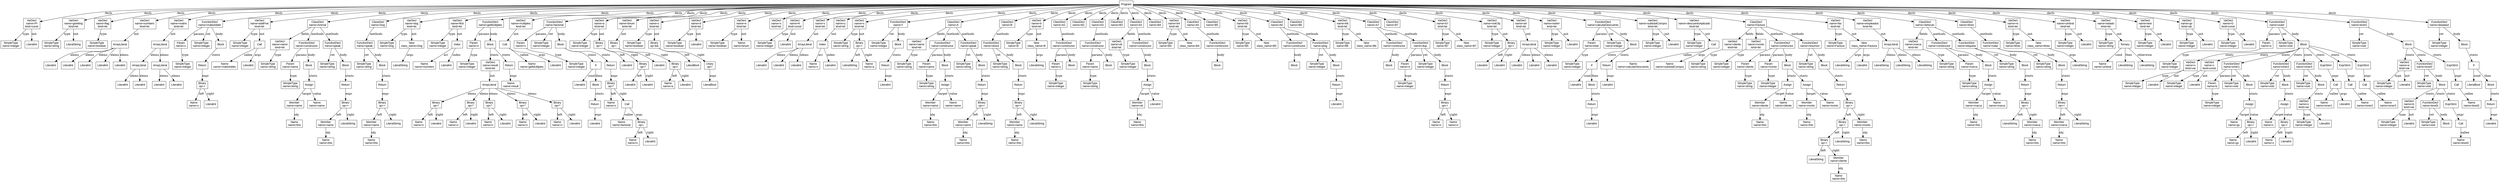 digraph AST {
  node [shape=box, fontname="Arial"];
  n0 [label="Program"];
  n1 [label="VarDecl\nname=PI\nkind=const"];
  n2 [label="SimpleType\nname=integer"];
  n1 -> n2 [label="type"];
  n3 [label="LiteralInt"];
  n1 -> n3 [label="init"];
  n0 -> n1 [label="decls"];
  n4 [label="VarDecl\nname=greeting\nkind=let"];
  n5 [label="SimpleType\nname=string"];
  n4 -> n5 [label="type"];
  n6 [label="LiteralString"];
  n4 -> n6 [label="init"];
  n0 -> n4 [label="decls"];
  n7 [label="VarDecl\nname=flag\nkind=let"];
  n8 [label="SimpleType\nname=boolean"];
  n7 -> n8 [label="type"];
  n0 -> n7 [label="decls"];
  n9 [label="VarDecl\nname=numbers\nkind=let"];
  n10 [label="ArrayLiteral"];
  n11 [label="LiteralInt"];
  n10 -> n11 [label="elems"];
  n12 [label="LiteralInt"];
  n10 -> n12 [label="elems"];
  n13 [label="LiteralInt"];
  n10 -> n13 [label="elems"];
  n14 [label="LiteralInt"];
  n10 -> n14 [label="elems"];
  n15 [label="LiteralInt"];
  n10 -> n15 [label="elems"];
  n9 -> n10 [label="init"];
  n0 -> n9 [label="decls"];
  n16 [label="VarDecl\nname=matrix\nkind=let"];
  n17 [label="ArrayLiteral"];
  n18 [label="ArrayLiteral"];
  n19 [label="LiteralInt"];
  n18 -> n19 [label="elems"];
  n20 [label="LiteralInt"];
  n18 -> n20 [label="elems"];
  n17 -> n18 [label="elems"];
  n21 [label="ArrayLiteral"];
  n22 [label="LiteralInt"];
  n21 -> n22 [label="elems"];
  n23 [label="LiteralInt"];
  n21 -> n23 [label="elems"];
  n17 -> n21 [label="elems"];
  n16 -> n17 [label="init"];
  n0 -> n16 [label="decls"];
  n24 [label="FunctionDecl\nname=makeAdder"];
  n25 [label="Param\nname=x"];
  n26 [label="SimpleType\nname=integer"];
  n25 -> n26 [label="type"];
  n24 -> n25 [label="params"];
  n27 [label="SimpleType\nname=integer"];
  n24 -> n27 [label="ret"];
  n28 [label="Block"];
  n29 [label="Return"];
  n30 [label="Binary\nop=+"];
  n31 [label="Name\nname=x"];
  n30 -> n31 [label="left"];
  n32 [label="LiteralInt"];
  n30 -> n32 [label="right"];
  n29 -> n30 [label="expr"];
  n28 -> n29 [label="stmts"];
  n24 -> n28 [label="body"];
  n0 -> n24 [label="decls"];
  n33 [label="VarDecl\nname=addFive\nkind=let"];
  n34 [label="SimpleType\nname=integer"];
  n33 -> n34 [label="type"];
  n35 [label="Call"];
  n36 [label="Name\nname=makeAdder"];
  n35 -> n36 [label="callee"];
  n37 [label="LiteralInt"];
  n35 -> n37 [label="args"];
  n33 -> n35 [label="init"];
  n0 -> n33 [label="decls"];
  n38 [label="ClassDecl\nname=Animal"];
  n39 [label="VarDecl\nname=name\nkind=let"];
  n40 [label="SimpleType\nname=string"];
  n39 -> n40 [label="type"];
  n38 -> n39 [label="fields"];
  n41 [label="FunctionDecl\nname=constructor"];
  n42 [label="Param\nname=name"];
  n43 [label="SimpleType\nname=string"];
  n42 -> n43 [label="type"];
  n41 -> n42 [label="params"];
  n44 [label="Block"];
  n45 [label="Assign"];
  n46 [label="Member\nname=name"];
  n47 [label="Name\nname=this"];
  n46 -> n47 [label="obj"];
  n45 -> n46 [label="target"];
  n48 [label="Name\nname=name"];
  n45 -> n48 [label="value"];
  n44 -> n45 [label="stmts"];
  n41 -> n44 [label="body"];
  n38 -> n41 [label="methods"];
  n49 [label="FunctionDecl\nname=speak"];
  n50 [label="SimpleType\nname=string"];
  n49 -> n50 [label="ret"];
  n51 [label="Block"];
  n52 [label="Return"];
  n53 [label="Binary\nop=+"];
  n54 [label="Member\nname=name"];
  n55 [label="Name\nname=this"];
  n54 -> n55 [label="obj"];
  n53 -> n54 [label="left"];
  n56 [label="LiteralString"];
  n53 -> n56 [label="right"];
  n52 -> n53 [label="expr"];
  n51 -> n52 [label="stmts"];
  n49 -> n51 [label="body"];
  n38 -> n49 [label="methods"];
  n0 -> n38 [label="decls"];
  n57 [label="ClassDecl\nname=Dog"];
  n58 [label="FunctionDecl\nname=speak"];
  n59 [label="SimpleType\nname=string"];
  n58 -> n59 [label="ret"];
  n60 [label="Block"];
  n61 [label="Return"];
  n62 [label="Binary\nop=+"];
  n63 [label="Member\nname=name"];
  n64 [label="Name\nname=this"];
  n63 -> n64 [label="obj"];
  n62 -> n63 [label="left"];
  n65 [label="LiteralString"];
  n62 -> n65 [label="right"];
  n61 -> n62 [label="expr"];
  n60 -> n61 [label="stmts"];
  n58 -> n60 [label="body"];
  n57 -> n58 [label="methods"];
  n0 -> n57 [label="decls"];
  n66 [label="VarDecl\nname=dog\nkind=let"];
  n67 [label="SimpleType\nname=Dog"];
  n66 -> n67 [label="type"];
  n68 [label="New\nclass_name=Dog"];
  n69 [label="LiteralString"];
  n68 -> n69 [label="args"];
  n66 -> n68 [label="init"];
  n0 -> n66 [label="decls"];
  n70 [label="VarDecl\nname=first\nkind=let"];
  n71 [label="SimpleType\nname=integer"];
  n70 -> n71 [label="type"];
  n72 [label="Index"];
  n73 [label="Name\nname=numbers"];
  n72 -> n73 [label="arr"];
  n74 [label="LiteralInt"];
  n72 -> n74 [label="index"];
  n70 -> n72 [label="init"];
  n0 -> n70 [label="decls"];
  n75 [label="FunctionDecl\nname=getMultiples"];
  n76 [label="Param\nname=n"];
  n77 [label="SimpleType\nname=integer"];
  n76 -> n77 [label="type"];
  n75 -> n76 [label="params"];
  n78 [label="Block"];
  n79 [label="VarDecl\nname=result\nkind=let"];
  n80 [label="ArrayLiteral"];
  n81 [label="Binary\nop=*"];
  n82 [label="Name\nname=n"];
  n81 -> n82 [label="left"];
  n83 [label="LiteralInt"];
  n81 -> n83 [label="right"];
  n80 -> n81 [label="elems"];
  n84 [label="Binary\nop=*"];
  n85 [label="Name\nname=n"];
  n84 -> n85 [label="left"];
  n86 [label="LiteralInt"];
  n84 -> n86 [label="right"];
  n80 -> n84 [label="elems"];
  n87 [label="Binary\nop=*"];
  n88 [label="Name\nname=n"];
  n87 -> n88 [label="left"];
  n89 [label="LiteralInt"];
  n87 -> n89 [label="right"];
  n80 -> n87 [label="elems"];
  n90 [label="Binary\nop=*"];
  n91 [label="Name\nname=n"];
  n90 -> n91 [label="left"];
  n92 [label="LiteralInt"];
  n90 -> n92 [label="right"];
  n80 -> n90 [label="elems"];
  n93 [label="Binary\nop=*"];
  n94 [label="Name\nname=n"];
  n93 -> n94 [label="left"];
  n95 [label="LiteralInt"];
  n93 -> n95 [label="right"];
  n80 -> n93 [label="elems"];
  n79 -> n80 [label="init"];
  n78 -> n79 [label="stmts"];
  n96 [label="Return"];
  n97 [label="Name\nname=result"];
  n96 -> n97 [label="expr"];
  n78 -> n96 [label="stmts"];
  n75 -> n78 [label="body"];
  n0 -> n75 [label="decls"];
  n98 [label="VarDecl\nname=multiples\nkind=let"];
  n99 [label="Call"];
  n100 [label="Name\nname=getMultiples"];
  n99 -> n100 [label="callee"];
  n101 [label="LiteralInt"];
  n99 -> n101 [label="args"];
  n98 -> n99 [label="init"];
  n0 -> n98 [label="decls"];
  n102 [label="FunctionDecl\nname=factorial"];
  n103 [label="Param\nname=n"];
  n104 [label="SimpleType\nname=integer"];
  n103 -> n104 [label="type"];
  n102 -> n103 [label="params"];
  n105 [label="SimpleType\nname=integer"];
  n102 -> n105 [label="ret"];
  n106 [label="Block"];
  n107 [label="If"];
  n108 [label="LiteralInt"];
  n107 -> n108 [label="cond"];
  n109 [label="Block"];
  n110 [label="Return"];
  n111 [label="LiteralInt"];
  n110 -> n111 [label="expr"];
  n109 -> n110 [label="stmts"];
  n107 -> n109 [label="then"];
  n106 -> n107 [label="stmts"];
  n112 [label="Return"];
  n113 [label="Binary\nop=*"];
  n114 [label="Name\nname=n"];
  n113 -> n114 [label="left"];
  n115 [label="Call"];
  n116 [label="Name\nname=factorial"];
  n115 -> n116 [label="callee"];
  n117 [label="Binary\nop=-"];
  n118 [label="Name\nname=n"];
  n117 -> n118 [label="left"];
  n119 [label="LiteralInt"];
  n117 -> n119 [label="right"];
  n115 -> n117 [label="args"];
  n113 -> n115 [label="right"];
  n112 -> n113 [label="expr"];
  n106 -> n112 [label="stmts"];
  n102 -> n106 [label="body"];
  n0 -> n102 [label="decls"];
  n120 [label="VarDecl\nname=a\nkind=let"];
  n121 [label="SimpleType\nname=integer"];
  n120 -> n121 [label="type"];
  n122 [label="Binary\nop=+"];
  n123 [label="LiteralInt"];
  n122 -> n123 [label="left"];
  n124 [label="Binary\nop=*"];
  n125 [label="LiteralInt"];
  n124 -> n125 [label="left"];
  n126 [label="LiteralInt"];
  n124 -> n126 [label="right"];
  n122 -> n124 [label="right"];
  n120 -> n122 [label="init"];
  n0 -> n120 [label="decls"];
  n127 [label="VarDecl\nname=bnum\nkind=let"];
  n128 [label="Binary\nop=-"];
  n129 [label="LiteralInt"];
  n128 -> n129 [label="left"];
  n130 [label="Binary\nop=/"];
  n131 [label="Name\nname=a"];
  n130 -> n131 [label="left"];
  n132 [label="LiteralInt"];
  n130 -> n132 [label="right"];
  n128 -> n130 [label="right"];
  n127 -> n128 [label="init"];
  n0 -> n127 [label="decls"];
  n133 [label="VarDecl\nname=c\nkind=let"];
  n134 [label="SimpleType\nname=boolean"];
  n133 -> n134 [label="type"];
  n135 [label="Binary\nop=&&"];
  n136 [label="LiteralBool"];
  n135 -> n136 [label="left"];
  n137 [label="Unary\nop=!"];
  n138 [label="LiteralBool"];
  n137 -> n138 [label="expr"];
  n135 -> n137 [label="right"];
  n133 -> n135 [label="init"];
  n0 -> n133 [label="decls"];
  n139 [label="VarDecl\nname=d\nkind=let"];
  n140 [label="SimpleType\nname=boolean"];
  n139 -> n140 [label="type"];
  n141 [label="LiteralInt"];
  n139 -> n141 [label="init"];
  n0 -> n139 [label="decls"];
  n142 [label="VarDecl\nname=e\nkind=let"];
  n143 [label="SimpleType\nname=boolean"];
  n142 -> n143 [label="type"];
  n144 [label="Name\nname=bnum"];
  n142 -> n144 [label="init"];
  n0 -> n142 [label="decls"];
  n145 [label="VarDecl\nname=x\nkind=let"];
  n0 -> n145 [label="decls"];
  n146 [label="VarDecl\nname=K\nkind=const"];
  n147 [label="SimpleType\nname=integer"];
  n146 -> n147 [label="type"];
  n148 [label="LiteralInt"];
  n146 -> n148 [label="init"];
  n0 -> n146 [label="decls"];
  n149 [label="VarDecl\nname=v\nkind=let"];
  n150 [label="ArrayLiteral"];
  n151 [label="LiteralInt"];
  n150 -> n151 [label="elems"];
  n152 [label="LiteralInt"];
  n150 -> n152 [label="elems"];
  n153 [label="LiteralInt"];
  n150 -> n153 [label="elems"];
  n149 -> n150 [label="init"];
  n0 -> n149 [label="decls"];
  n154 [label="VarDecl\nname=y\nkind=let"];
  n155 [label="Index"];
  n156 [label="Name\nname=v"];
  n155 -> n156 [label="arr"];
  n157 [label="LiteralInt"];
  n155 -> n157 [label="index"];
  n154 -> n155 [label="init"];
  n0 -> n154 [label="decls"];
  n158 [label="VarDecl\nname=s\nkind=let"];
  n159 [label="SimpleType\nname=string"];
  n158 -> n159 [label="type"];
  n160 [label="Binary\nop=+"];
  n161 [label="LiteralString"];
  n160 -> n161 [label="left"];
  n162 [label="Name\nname=a"];
  n160 -> n162 [label="right"];
  n158 -> n160 [label="init"];
  n0 -> n158 [label="decls"];
  n163 [label="FunctionDecl\nname=f"];
  n164 [label="SimpleType\nname=integer"];
  n163 -> n164 [label="ret"];
  n165 [label="Block"];
  n166 [label="Return"];
  n167 [label="LiteralInt"];
  n166 -> n167 [label="expr"];
  n165 -> n166 [label="stmts"];
  n163 -> n165 [label="body"];
  n0 -> n163 [label="decls"];
  n168 [label="ClassDecl\nname=A"];
  n169 [label="VarDecl\nname=name\nkind=let"];
  n170 [label="SimpleType\nname=string"];
  n169 -> n170 [label="type"];
  n168 -> n169 [label="fields"];
  n171 [label="FunctionDecl\nname=constructor"];
  n172 [label="Param\nname=name"];
  n173 [label="SimpleType\nname=string"];
  n172 -> n173 [label="type"];
  n171 -> n172 [label="params"];
  n174 [label="Block"];
  n175 [label="Assign"];
  n176 [label="Member\nname=name"];
  n177 [label="Name\nname=this"];
  n176 -> n177 [label="obj"];
  n175 -> n176 [label="target"];
  n178 [label="Name\nname=name"];
  n175 -> n178 [label="value"];
  n174 -> n175 [label="stmts"];
  n171 -> n174 [label="body"];
  n168 -> n171 [label="methods"];
  n179 [label="FunctionDecl\nname=speak"];
  n180 [label="SimpleType\nname=string"];
  n179 -> n180 [label="ret"];
  n181 [label="Block"];
  n182 [label="Return"];
  n183 [label="Binary\nop=+"];
  n184 [label="Member\nname=name"];
  n185 [label="Name\nname=this"];
  n184 -> n185 [label="obj"];
  n183 -> n184 [label="left"];
  n186 [label="LiteralString"];
  n183 -> n186 [label="right"];
  n182 -> n183 [label="expr"];
  n181 -> n182 [label="stmts"];
  n179 -> n181 [label="body"];
  n168 -> n179 [label="methods"];
  n0 -> n168 [label="decls"];
  n187 [label="ClassDecl\nname=B"];
  n188 [label="FunctionDecl\nname=shout"];
  n189 [label="SimpleType\nname=string"];
  n188 -> n189 [label="ret"];
  n190 [label="Block"];
  n191 [label="Return"];
  n192 [label="Binary\nop=+"];
  n193 [label="Member\nname=name"];
  n194 [label="Name\nname=this"];
  n193 -> n194 [label="obj"];
  n192 -> n193 [label="left"];
  n195 [label="LiteralString"];
  n192 -> n195 [label="right"];
  n191 -> n192 [label="expr"];
  n190 -> n191 [label="stmts"];
  n188 -> n190 [label="body"];
  n187 -> n188 [label="methods"];
  n0 -> n187 [label="decls"];
  n196 [label="VarDecl\nname=b\nkind=let"];
  n197 [label="SimpleType\nname=B"];
  n196 -> n197 [label="type"];
  n198 [label="New\nclass_name=B"];
  n199 [label="LiteralString"];
  n198 -> n199 [label="args"];
  n196 -> n198 [label="init"];
  n0 -> n196 [label="decls"];
  n200 [label="ClassDecl\nname=A2"];
  n201 [label="FunctionDecl\nname=constructor"];
  n202 [label="Param\nname=x"];
  n203 [label="SimpleType\nname=integer"];
  n202 -> n203 [label="type"];
  n201 -> n202 [label="params"];
  n204 [label="Block"];
  n201 -> n204 [label="body"];
  n200 -> n201 [label="methods"];
  n0 -> n200 [label="decls"];
  n205 [label="ClassDecl\nname=B2"];
  n0 -> n205 [label="decls"];
  n206 [label="ClassDecl\nname=A3"];
  n207 [label="FunctionDecl\nname=constructor"];
  n208 [label="Param\nname=name"];
  n209 [label="SimpleType\nname=string"];
  n208 -> n209 [label="type"];
  n207 -> n208 [label="params"];
  n210 [label="Block"];
  n207 -> n210 [label="body"];
  n206 -> n207 [label="methods"];
  n0 -> n206 [label="decls"];
  n211 [label="ClassDecl\nname=B3"];
  n0 -> n211 [label="decls"];
  n212 [label="ClassDecl\nname=A4"];
  n213 [label="VarDecl\nname=ok\nkind=let"];
  n214 [label="SimpleType\nname=integer"];
  n213 -> n214 [label="type"];
  n212 -> n213 [label="fields"];
  n215 [label="FunctionDecl\nname=constructor"];
  n216 [label="Block"];
  n217 [label="Assign"];
  n218 [label="Member\nname=ok"];
  n219 [label="Name\nname=this"];
  n218 -> n219 [label="obj"];
  n217 -> n218 [label="target"];
  n220 [label="LiteralInt"];
  n217 -> n220 [label="value"];
  n216 -> n217 [label="stmts"];
  n215 -> n216 [label="body"];
  n212 -> n215 [label="methods"];
  n0 -> n212 [label="decls"];
  n221 [label="ClassDecl\nname=B4"];
  n0 -> n221 [label="decls"];
  n222 [label="VarDecl\nname=b4\nkind=let"];
  n223 [label="SimpleType\nname=B4"];
  n222 -> n223 [label="type"];
  n224 [label="New\nclass_name=B4"];
  n222 -> n224 [label="init"];
  n0 -> n222 [label="decls"];
  n225 [label="ClassDecl\nname=A5"];
  n226 [label="FunctionDecl\nname=constructor"];
  n227 [label="Block"];
  n226 -> n227 [label="body"];
  n225 -> n226 [label="methods"];
  n0 -> n225 [label="decls"];
  n228 [label="ClassDecl\nname=B5"];
  n0 -> n228 [label="decls"];
  n229 [label="VarDecl\nname=b5\nkind=let"];
  n230 [label="SimpleType\nname=B5"];
  n229 -> n230 [label="type"];
  n231 [label="New\nclass_name=B5"];
  n229 -> n231 [label="init"];
  n0 -> n229 [label="decls"];
  n232 [label="ClassDecl\nname=A6"];
  n233 [label="FunctionDecl\nname=constructor"];
  n234 [label="Block"];
  n233 -> n234 [label="body"];
  n232 -> n233 [label="methods"];
  n235 [label="FunctionDecl\nname=ping"];
  n236 [label="SimpleType\nname=integer"];
  n235 -> n236 [label="ret"];
  n237 [label="Block"];
  n238 [label="Return"];
  n239 [label="LiteralInt"];
  n238 -> n239 [label="expr"];
  n237 -> n238 [label="stmts"];
  n235 -> n237 [label="body"];
  n232 -> n235 [label="methods"];
  n0 -> n232 [label="decls"];
  n240 [label="ClassDecl\nname=B6"];
  n0 -> n240 [label="decls"];
  n241 [label="VarDecl\nname=b6\nkind=let"];
  n242 [label="SimpleType\nname=B6"];
  n241 -> n242 [label="type"];
  n243 [label="New\nclass_name=B6"];
  n241 -> n243 [label="init"];
  n0 -> n241 [label="decls"];
  n244 [label="ClassDecl\nname=A7"];
  n245 [label="FunctionDecl\nname=constructor"];
  n246 [label="Block"];
  n245 -> n246 [label="body"];
  n244 -> n245 [label="methods"];
  n247 [label="FunctionDecl\nname=dup"];
  n248 [label="Param\nname=n"];
  n249 [label="SimpleType\nname=integer"];
  n248 -> n249 [label="type"];
  n247 -> n248 [label="params"];
  n250 [label="SimpleType\nname=integer"];
  n247 -> n250 [label="ret"];
  n251 [label="Block"];
  n252 [label="Return"];
  n253 [label="Binary\nop=+"];
  n254 [label="Name\nname=n"];
  n253 -> n254 [label="left"];
  n255 [label="Name\nname=n"];
  n253 -> n255 [label="right"];
  n252 -> n253 [label="expr"];
  n251 -> n252 [label="stmts"];
  n247 -> n251 [label="body"];
  n244 -> n247 [label="methods"];
  n0 -> n244 [label="decls"];
  n256 [label="ClassDecl\nname=B7"];
  n0 -> n256 [label="decls"];
  n257 [label="VarDecl\nname=b7\nkind=let"];
  n258 [label="SimpleType\nname=B7"];
  n257 -> n258 [label="type"];
  n259 [label="New\nclass_name=B7"];
  n257 -> n259 [label="init"];
  n0 -> n257 [label="decls"];
  n260 [label="VarDecl\nname=notObj\nkind=let"];
  n261 [label="SimpleType\nname=integer"];
  n260 -> n261 [label="type"];
  n262 [label="Binary\nop=+"];
  n263 [label="LiteralInt"];
  n262 -> n263 [label="left"];
  n264 [label="LiteralInt"];
  n262 -> n264 [label="right"];
  n260 -> n262 [label="init"];
  n0 -> n260 [label="decls"];
  n265 [label="VarDecl\nname=arr\nkind=let"];
  n266 [label="ArrayLiteral"];
  n267 [label="LiteralInt"];
  n266 -> n267 [label="elems"];
  n268 [label="LiteralInt"];
  n266 -> n268 [label="elems"];
  n269 [label="LiteralInt"];
  n266 -> n269 [label="elems"];
  n265 -> n266 [label="init"];
  n0 -> n265 [label="decls"];
  n270 [label="VarDecl\nname=notArr\nkind=let"];
  n271 [label="SimpleType\nname=integer"];
  n270 -> n271 [label="type"];
  n272 [label="LiteralInt"];
  n270 -> n272 [label="init"];
  n0 -> n270 [label="decls"];
  n273 [label="FunctionDecl\nname=calcularDescuento"];
  n274 [label="Param\nname=total"];
  n275 [label="SimpleType\nname=integer"];
  n274 -> n275 [label="type"];
  n273 -> n274 [label="params"];
  n276 [label="SimpleType\nname=integer"];
  n273 -> n276 [label="ret"];
  n277 [label="Block"];
  n278 [label="If"];
  n279 [label="LiteralInt"];
  n278 -> n279 [label="cond"];
  n280 [label="Block"];
  n281 [label="Return"];
  n282 [label="LiteralInt"];
  n281 -> n282 [label="expr"];
  n280 -> n281 [label="stmts"];
  n278 -> n280 [label="then"];
  n277 -> n278 [label="stmts"];
  n283 [label="Return"];
  n284 [label="LiteralInt"];
  n283 -> n284 [label="expr"];
  n277 -> n283 [label="stmts"];
  n273 -> n277 [label="body"];
  n0 -> n273 [label="decls"];
  n285 [label="VarDecl\nname=subtotalCompra\nkind=let"];
  n286 [label="SimpleType\nname=integer"];
  n285 -> n286 [label="type"];
  n287 [label="LiteralInt"];
  n285 -> n287 [label="init"];
  n0 -> n285 [label="decls"];
  n288 [label="VarDecl\nname=descuentoAplicado\nkind=let"];
  n289 [label="SimpleType\nname=integer"];
  n288 -> n289 [label="type"];
  n290 [label="Call"];
  n291 [label="Name\nname=calcularDescuento"];
  n290 -> n291 [label="callee"];
  n292 [label="Name\nname=subtotalCompra"];
  n290 -> n292 [label="args"];
  n288 -> n290 [label="init"];
  n0 -> n288 [label="decls"];
  n293 [label="ClassDecl\nname=Factura"];
  n294 [label="VarDecl\nname=cliente\nkind=let"];
  n295 [label="SimpleType\nname=string"];
  n294 -> n295 [label="type"];
  n293 -> n294 [label="fields"];
  n296 [label="VarDecl\nname=monto\nkind=let"];
  n297 [label="SimpleType\nname=integer"];
  n296 -> n297 [label="type"];
  n293 -> n296 [label="fields"];
  n298 [label="FunctionDecl\nname=constructor"];
  n299 [label="Param\nname=cliente"];
  n300 [label="SimpleType\nname=string"];
  n299 -> n300 [label="type"];
  n298 -> n299 [label="params"];
  n301 [label="Param\nname=monto"];
  n302 [label="SimpleType\nname=integer"];
  n301 -> n302 [label="type"];
  n298 -> n301 [label="params"];
  n303 [label="Block"];
  n304 [label="Assign"];
  n305 [label="Member\nname=cliente"];
  n306 [label="Name\nname=this"];
  n305 -> n306 [label="obj"];
  n304 -> n305 [label="target"];
  n307 [label="Name\nname=cliente"];
  n304 -> n307 [label="value"];
  n303 -> n304 [label="stmts"];
  n308 [label="Assign"];
  n309 [label="Member\nname=monto"];
  n310 [label="Name\nname=this"];
  n309 -> n310 [label="obj"];
  n308 -> n309 [label="target"];
  n311 [label="Name\nname=monto"];
  n308 -> n311 [label="value"];
  n303 -> n308 [label="stmts"];
  n298 -> n303 [label="body"];
  n293 -> n298 [label="methods"];
  n312 [label="FunctionDecl\nname=resumen"];
  n313 [label="SimpleType\nname=string"];
  n312 -> n313 [label="ret"];
  n314 [label="Block"];
  n315 [label="Return"];
  n316 [label="Binary\nop=+"];
  n317 [label="Binary\nop=+"];
  n318 [label="Binary\nop=+"];
  n319 [label="LiteralString"];
  n318 -> n319 [label="left"];
  n320 [label="Member\nname=cliente"];
  n321 [label="Name\nname=this"];
  n320 -> n321 [label="obj"];
  n318 -> n320 [label="right"];
  n317 -> n318 [label="left"];
  n322 [label="LiteralString"];
  n317 -> n322 [label="right"];
  n316 -> n317 [label="left"];
  n323 [label="Member\nname=monto"];
  n324 [label="Name\nname=this"];
  n323 -> n324 [label="obj"];
  n316 -> n323 [label="right"];
  n315 -> n316 [label="expr"];
  n314 -> n315 [label="stmts"];
  n312 -> n314 [label="body"];
  n293 -> n312 [label="methods"];
  n0 -> n293 [label="decls"];
  n325 [label="VarDecl\nname=fac\nkind=let"];
  n326 [label="SimpleType\nname=Factura"];
  n325 -> n326 [label="type"];
  n327 [label="New\nclass_name=Factura"];
  n328 [label="LiteralString"];
  n327 -> n328 [label="args"];
  n329 [label="LiteralInt"];
  n327 -> n329 [label="args"];
  n325 -> n327 [label="init"];
  n0 -> n325 [label="decls"];
  n330 [label="VarDecl\nname=empleados\nkind=let"];
  n331 [label="ArrayLiteral"];
  n332 [label="LiteralString"];
  n331 -> n332 [label="elems"];
  n333 [label="LiteralString"];
  n331 -> n333 [label="elems"];
  n334 [label="LiteralString"];
  n331 -> n334 [label="elems"];
  n330 -> n331 [label="init"];
  n0 -> n330 [label="decls"];
  n335 [label="ClassDecl\nname=Vehiculo"];
  n336 [label="VarDecl\nname=marca\nkind=let"];
  n337 [label="SimpleType\nname=string"];
  n336 -> n337 [label="type"];
  n335 -> n336 [label="fields"];
  n338 [label="FunctionDecl\nname=constructor"];
  n339 [label="Param\nname=marca"];
  n340 [label="SimpleType\nname=string"];
  n339 -> n340 [label="type"];
  n338 -> n339 [label="params"];
  n341 [label="Block"];
  n342 [label="Assign"];
  n343 [label="Member\nname=marca"];
  n344 [label="Name\nname=this"];
  n343 -> n344 [label="obj"];
  n342 -> n343 [label="target"];
  n345 [label="Name\nname=marca"];
  n342 -> n345 [label="value"];
  n341 -> n342 [label="stmts"];
  n338 -> n341 [label="body"];
  n335 -> n338 [label="methods"];
  n346 [label="FunctionDecl\nname=etiqueta"];
  n347 [label="SimpleType\nname=string"];
  n346 -> n347 [label="ret"];
  n348 [label="Block"];
  n349 [label="Return"];
  n350 [label="Binary\nop=+"];
  n351 [label="LiteralString"];
  n350 -> n351 [label="left"];
  n352 [label="Member\nname=marca"];
  n353 [label="Name\nname=this"];
  n352 -> n353 [label="obj"];
  n350 -> n352 [label="right"];
  n349 -> n350 [label="expr"];
  n348 -> n349 [label="stmts"];
  n346 -> n348 [label="body"];
  n335 -> n346 [label="methods"];
  n0 -> n335 [label="decls"];
  n354 [label="ClassDecl\nname=Moto"];
  n355 [label="FunctionDecl\nname=rodar"];
  n356 [label="SimpleType\nname=string"];
  n355 -> n356 [label="ret"];
  n357 [label="Block"];
  n358 [label="Return"];
  n359 [label="Binary\nop=+"];
  n360 [label="Member\nname=marca"];
  n361 [label="Name\nname=this"];
  n360 -> n361 [label="obj"];
  n359 -> n360 [label="left"];
  n362 [label="LiteralString"];
  n359 -> n362 [label="right"];
  n358 -> n359 [label="expr"];
  n357 -> n358 [label="stmts"];
  n355 -> n357 [label="body"];
  n354 -> n355 [label="methods"];
  n0 -> n354 [label="decls"];
  n363 [label="VarDecl\nname=m\nkind=let"];
  n364 [label="SimpleType\nname=Moto"];
  n363 -> n364 [label="type"];
  n365 [label="New\nclass_name=Moto"];
  n366 [label="LiteralString"];
  n365 -> n366 [label="args"];
  n363 -> n365 [label="init"];
  n0 -> n363 [label="decls"];
  n367 [label="VarDecl\nname=umbral\nkind=let"];
  n368 [label="SimpleType\nname=integer"];
  n367 -> n368 [label="type"];
  n369 [label="LiteralInt"];
  n367 -> n369 [label="init"];
  n0 -> n367 [label="decls"];
  n370 [label="VarDecl\nname=estado\nkind=let"];
  n371 [label="SimpleType\nname=string"];
  n370 -> n371 [label="type"];
  n372 [label="Ternary"];
  n373 [label="Name\nname=umbral"];
  n372 -> n373 [label="cond"];
  n374 [label="LiteralString"];
  n372 -> n374 [label="then"];
  n375 [label="LiteralString"];
  n372 -> n375 [label="otherwise"];
  n370 -> n372 [label="init"];
  n0 -> n370 [label="decls"];
  n376 [label="VarDecl\nname=test\nkind=let"];
  n377 [label="SimpleType\nname=integer"];
  n376 -> n377 [label="type"];
  n378 [label="LiteralInt"];
  n376 -> n378 [label="init"];
  n0 -> n376 [label="decls"];
  n379 [label="VarDecl\nname=gv\nkind=var"];
  n380 [label="SimpleType\nname=integer"];
  n379 -> n380 [label="type"];
  n381 [label="LiteralInt"];
  n379 -> n381 [label="init"];
  n0 -> n379 [label="decls"];
  n382 [label="VarDecl\nname=G\nkind=const"];
  n383 [label="SimpleType\nname=integer"];
  n382 -> n383 [label="type"];
  n384 [label="LiteralInt"];
  n382 -> n384 [label="init"];
  n0 -> n382 [label="decls"];
  n385 [label="FunctionDecl\nname=outer"];
  n386 [label="Param\nname=a"];
  n387 [label="SimpleType\nname=integer"];
  n386 -> n387 [label="type"];
  n385 -> n386 [label="params"];
  n388 [label="SimpleType\nname=void"];
  n385 -> n388 [label="ret"];
  n389 [label="Block"];
  n390 [label="VarDecl\nname=x\nkind=var"];
  n391 [label="SimpleType\nname=integer"];
  n390 -> n391 [label="type"];
  n392 [label="LiteralInt"];
  n390 -> n392 [label="init"];
  n389 -> n390 [label="stmts"];
  n393 [label="VarDecl\nname=c\nkind=const"];
  n394 [label="SimpleType\nname=integer"];
  n393 -> n394 [label="type"];
  n395 [label="LiteralInt"];
  n393 -> n395 [label="init"];
  n389 -> n393 [label="stmts"];
  n396 [label="FunctionDecl\nname=inner1"];
  n397 [label="Param\nname=b"];
  n398 [label="SimpleType\nname=integer"];
  n397 -> n398 [label="type"];
  n396 -> n397 [label="params"];
  n399 [label="SimpleType\nname=void"];
  n396 -> n399 [label="ret"];
  n400 [label="Block"];
  n401 [label="Assign"];
  n402 [label="Name\nname=gv"];
  n401 -> n402 [label="target"];
  n403 [label="Binary\nop=+"];
  n404 [label="Name\nname=gv"];
  n403 -> n404 [label="left"];
  n405 [label="LiteralInt"];
  n403 -> n405 [label="right"];
  n401 -> n403 [label="value"];
  n400 -> n401 [label="stmts"];
  n396 -> n400 [label="body"];
  n389 -> n396 [label="stmts"];
  n406 [label="FunctionDecl\nname=inner2"];
  n407 [label="SimpleType\nname=void"];
  n406 -> n407 [label="ret"];
  n408 [label="Block"];
  n409 [label="Assign"];
  n410 [label="Name\nname=x"];
  n409 -> n410 [label="target"];
  n411 [label="Binary\nop=+"];
  n412 [label="Name\nname=x"];
  n411 -> n412 [label="left"];
  n413 [label="LiteralInt"];
  n411 -> n413 [label="right"];
  n409 -> n411 [label="value"];
  n408 -> n409 [label="stmts"];
  n406 -> n408 [label="body"];
  n389 -> n406 [label="stmts"];
  n414 [label="FunctionDecl\nname=inner3"];
  n415 [label="SimpleType\nname=void"];
  n414 -> n415 [label="ret"];
  n416 [label="Block"];
  n417 [label="VarDecl\nname=x\nkind=var"];
  n418 [label="SimpleType\nname=integer"];
  n417 -> n418 [label="type"];
  n419 [label="LiteralInt"];
  n417 -> n419 [label="init"];
  n416 -> n417 [label="stmts"];
  n414 -> n416 [label="body"];
  n389 -> n414 [label="stmts"];
  n420 [label="ExprStmt"];
  n421 [label="Call"];
  n422 [label="Name\nname=inner1"];
  n421 -> n422 [label="callee"];
  n423 [label="LiteralInt"];
  n421 -> n423 [label="args"];
  n420 -> n421 [label="expr"];
  n389 -> n420 [label="stmts"];
  n424 [label="ExprStmt"];
  n425 [label="Call"];
  n426 [label="Name\nname=inner2"];
  n425 -> n426 [label="callee"];
  n424 -> n425 [label="expr"];
  n389 -> n424 [label="stmts"];
  n427 [label="ExprStmt"];
  n428 [label="Call"];
  n429 [label="Name\nname=inner3"];
  n428 -> n429 [label="callee"];
  n427 -> n428 [label="expr"];
  n389 -> n427 [label="stmts"];
  n385 -> n389 [label="body"];
  n0 -> n385 [label="decls"];
  n430 [label="FunctionDecl\nname=level1"];
  n431 [label="SimpleType\nname=void"];
  n430 -> n431 [label="ret"];
  n432 [label="Block"];
  n433 [label="VarDecl\nname=a\nkind=var"];
  n434 [label="SimpleType\nname=integer"];
  n433 -> n434 [label="type"];
  n435 [label="LiteralInt"];
  n433 -> n435 [label="init"];
  n432 -> n433 [label="stmts"];
  n436 [label="FunctionDecl\nname=level2"];
  n437 [label="SimpleType\nname=void"];
  n436 -> n437 [label="ret"];
  n438 [label="Block"];
  n439 [label="VarDecl\nname=b\nkind=var"];
  n440 [label="SimpleType\nname=integer"];
  n439 -> n440 [label="type"];
  n441 [label="LiteralInt"];
  n439 -> n441 [label="init"];
  n438 -> n439 [label="stmts"];
  n442 [label="FunctionDecl\nname=level3"];
  n443 [label="SimpleType\nname=void"];
  n442 -> n443 [label="ret"];
  n444 [label="Block"];
  n442 -> n444 [label="body"];
  n438 -> n442 [label="stmts"];
  n445 [label="ExprStmt"];
  n446 [label="Call"];
  n447 [label="Name\nname=level3"];
  n446 -> n447 [label="callee"];
  n445 -> n446 [label="expr"];
  n438 -> n445 [label="stmts"];
  n436 -> n438 [label="body"];
  n432 -> n436 [label="stmts"];
  n448 [label="ExprStmt"];
  n449 [label="Call"];
  n450 [label="Name\nname=level2"];
  n449 -> n450 [label="callee"];
  n448 -> n449 [label="expr"];
  n432 -> n448 [label="stmts"];
  n430 -> n432 [label="body"];
  n0 -> n430 [label="decls"];
  n451 [label="FunctionDecl\nname=deadasd"];
  n452 [label="SimpleType\nname=integer"];
  n451 -> n452 [label="ret"];
  n453 [label="Block"];
  n454 [label="If"];
  n455 [label="LiteralBool"];
  n454 -> n455 [label="cond"];
  n456 [label="Block"];
  n457 [label="Return"];
  n458 [label="LiteralInt"];
  n457 -> n458 [label="expr"];
  n456 -> n457 [label="stmts"];
  n454 -> n456 [label="then"];
  n453 -> n454 [label="stmts"];
  n451 -> n453 [label="body"];
  n0 -> n451 [label="decls"];
}
